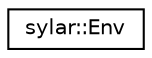 digraph "类继承关系图"
{
 // LATEX_PDF_SIZE
  edge [fontname="Helvetica",fontsize="10",labelfontname="Helvetica",labelfontsize="10"];
  node [fontname="Helvetica",fontsize="10",shape=record];
  rankdir="LR";
  Node0 [label="sylar::Env",height=0.2,width=0.4,color="black", fillcolor="white", style="filled",URL="$classsylar_1_1Env.html",tooltip=" "];
}
